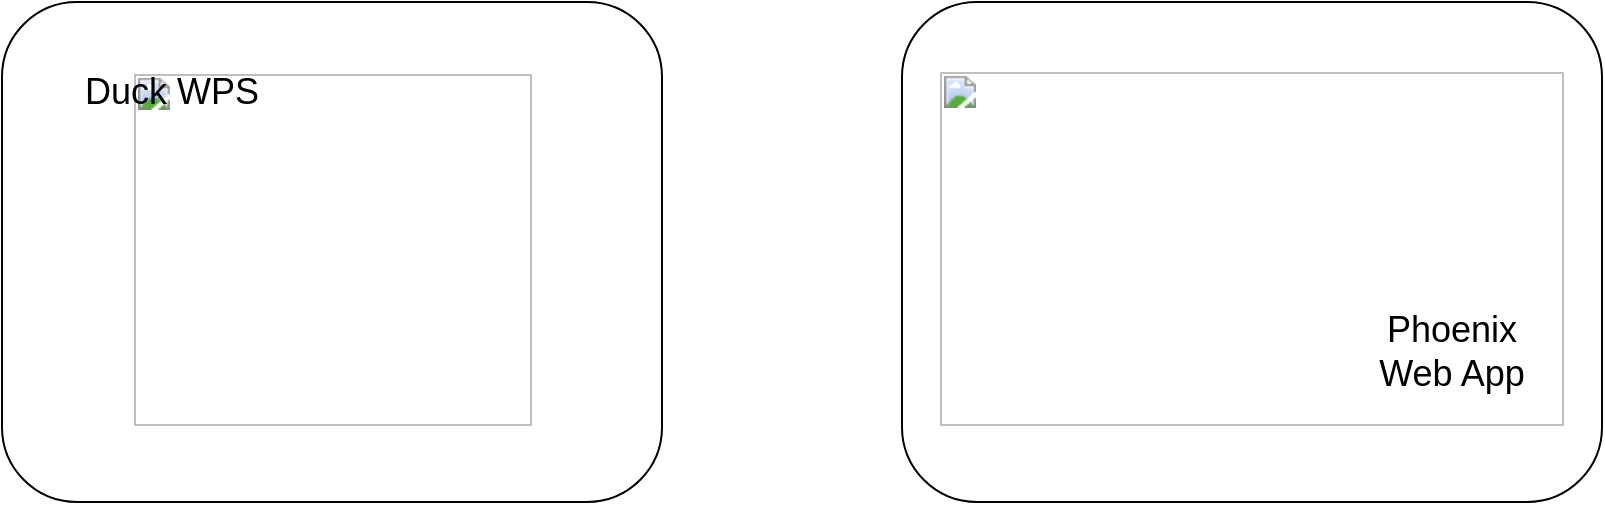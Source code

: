 <mxfile version="21.2.1" type="github">
  <diagram name="Page-1" id="RZ-sbcYPbZvdfeO4JO4t">
    <mxGraphModel dx="954" dy="620" grid="1" gridSize="10" guides="1" tooltips="1" connect="1" arrows="1" fold="1" page="1" pageScale="1" pageWidth="827" pageHeight="1169" math="0" shadow="0">
      <root>
        <mxCell id="0" />
        <mxCell id="1" parent="0" />
        <mxCell id="AlLSXUo7sbcn3DVaBx7a-1" value="&lt;meta charset=&quot;utf-8&quot;&gt;&lt;b id=&quot;docs-internal-guid-5ff0fcde-7fff-57f7-ad88-99b0f3b2afe9&quot; style=&quot;font-weight:normal;&quot;&gt;&lt;img src=&quot;https://lh5.googleusercontent.com/GNgcTFhDpjqSN2vDcPruow-RqhK-CM57k7HDgcoyxd9B3zeDJIGJSLtdnf-c4m_90DQfcPbcCR1FICPxom-QkcpGJxDJx6Ns4rT8dt3tW4eahcN-Jpkh0MtnXnobIrfyMy8yIYl1AWPu-mg=s2048&quot; height=&quot;176px;&quot; width=&quot;199px;&quot;&gt;&lt;/b&gt;" style="rounded=1;whiteSpace=wrap;html=1;" vertex="1" parent="1">
          <mxGeometry x="10" y="170" width="330" height="250" as="geometry" />
        </mxCell>
        <mxCell id="AlLSXUo7sbcn3DVaBx7a-3" value="&lt;meta charset=&quot;utf-8&quot;&gt;&lt;b id=&quot;docs-internal-guid-3ea7a7be-7fff-3cb6-ecca-75c145700076&quot; style=&quot;font-weight:normal;&quot;&gt;&lt;img src=&quot;https://lh6.googleusercontent.com/1M7CGkfS1By0BvR2SUwiYhiSd6jVYeh5oI7QB46LRV1vRvkohZqYduDwc-y_6y48ee2eP0jjUnd23b7q4Db6GsUd5QfevkbknViSIGah93FdrRidsptvaP8w3NWJ1IhyKBpyc0PRzKpO-QE=s2048&quot; height=&quot;177px;&quot; width=&quot;312px;&quot;&gt;&lt;/b&gt;" style="rounded=1;whiteSpace=wrap;html=1;" vertex="1" parent="1">
          <mxGeometry x="460" y="170" width="350" height="250" as="geometry" />
        </mxCell>
        <mxCell id="AlLSXUo7sbcn3DVaBx7a-4" value="&lt;font style=&quot;font-size: 18px;&quot;&gt;Duck WPS&lt;/font&gt;" style="text;html=1;strokeColor=none;fillColor=none;align=center;verticalAlign=middle;whiteSpace=wrap;rounded=0;" vertex="1" parent="1">
          <mxGeometry x="50" y="200" width="90" height="30" as="geometry" />
        </mxCell>
        <mxCell id="AlLSXUo7sbcn3DVaBx7a-5" value="&lt;font style=&quot;font-size: 18px;&quot;&gt;Phoenix&lt;br&gt;Web App&lt;br&gt;&lt;/font&gt;" style="text;html=1;strokeColor=none;fillColor=none;align=center;verticalAlign=middle;whiteSpace=wrap;rounded=0;" vertex="1" parent="1">
          <mxGeometry x="690" y="330" width="90" height="30" as="geometry" />
        </mxCell>
      </root>
    </mxGraphModel>
  </diagram>
</mxfile>
